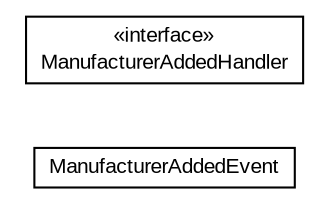 #!/usr/local/bin/dot
#
# Class diagram 
# Generated by UMLGraph version R5_6-24-gf6e263 (http://www.umlgraph.org/)
#

digraph G {
	edge [fontname="arial",fontsize=10,labelfontname="arial",labelfontsize=10];
	node [fontname="arial",fontsize=10,shape=plaintext];
	nodesep=0.25;
	ranksep=0.5;
	rankdir=LR;
	// com.gwtplatform.carstore.client.application.manufacturer.event.ManufacturerAddedEvent
	c59036 [label=<<table title="com.gwtplatform.carstore.client.application.manufacturer.event.ManufacturerAddedEvent" border="0" cellborder="1" cellspacing="0" cellpadding="2" port="p" href="./ManufacturerAddedEvent.html">
		<tr><td><table border="0" cellspacing="0" cellpadding="1">
<tr><td align="center" balign="center"> ManufacturerAddedEvent </td></tr>
		</table></td></tr>
		</table>>, URL="./ManufacturerAddedEvent.html", fontname="arial", fontcolor="black", fontsize=10.0];
	// com.gwtplatform.carstore.client.application.manufacturer.event.ManufacturerAddedEvent.ManufacturerAddedHandler
	c59037 [label=<<table title="com.gwtplatform.carstore.client.application.manufacturer.event.ManufacturerAddedEvent.ManufacturerAddedHandler" border="0" cellborder="1" cellspacing="0" cellpadding="2" port="p" href="./ManufacturerAddedEvent.ManufacturerAddedHandler.html">
		<tr><td><table border="0" cellspacing="0" cellpadding="1">
<tr><td align="center" balign="center"> &#171;interface&#187; </td></tr>
<tr><td align="center" balign="center"> ManufacturerAddedHandler </td></tr>
		</table></td></tr>
		</table>>, URL="./ManufacturerAddedEvent.ManufacturerAddedHandler.html", fontname="arial", fontcolor="black", fontsize=10.0];
}

